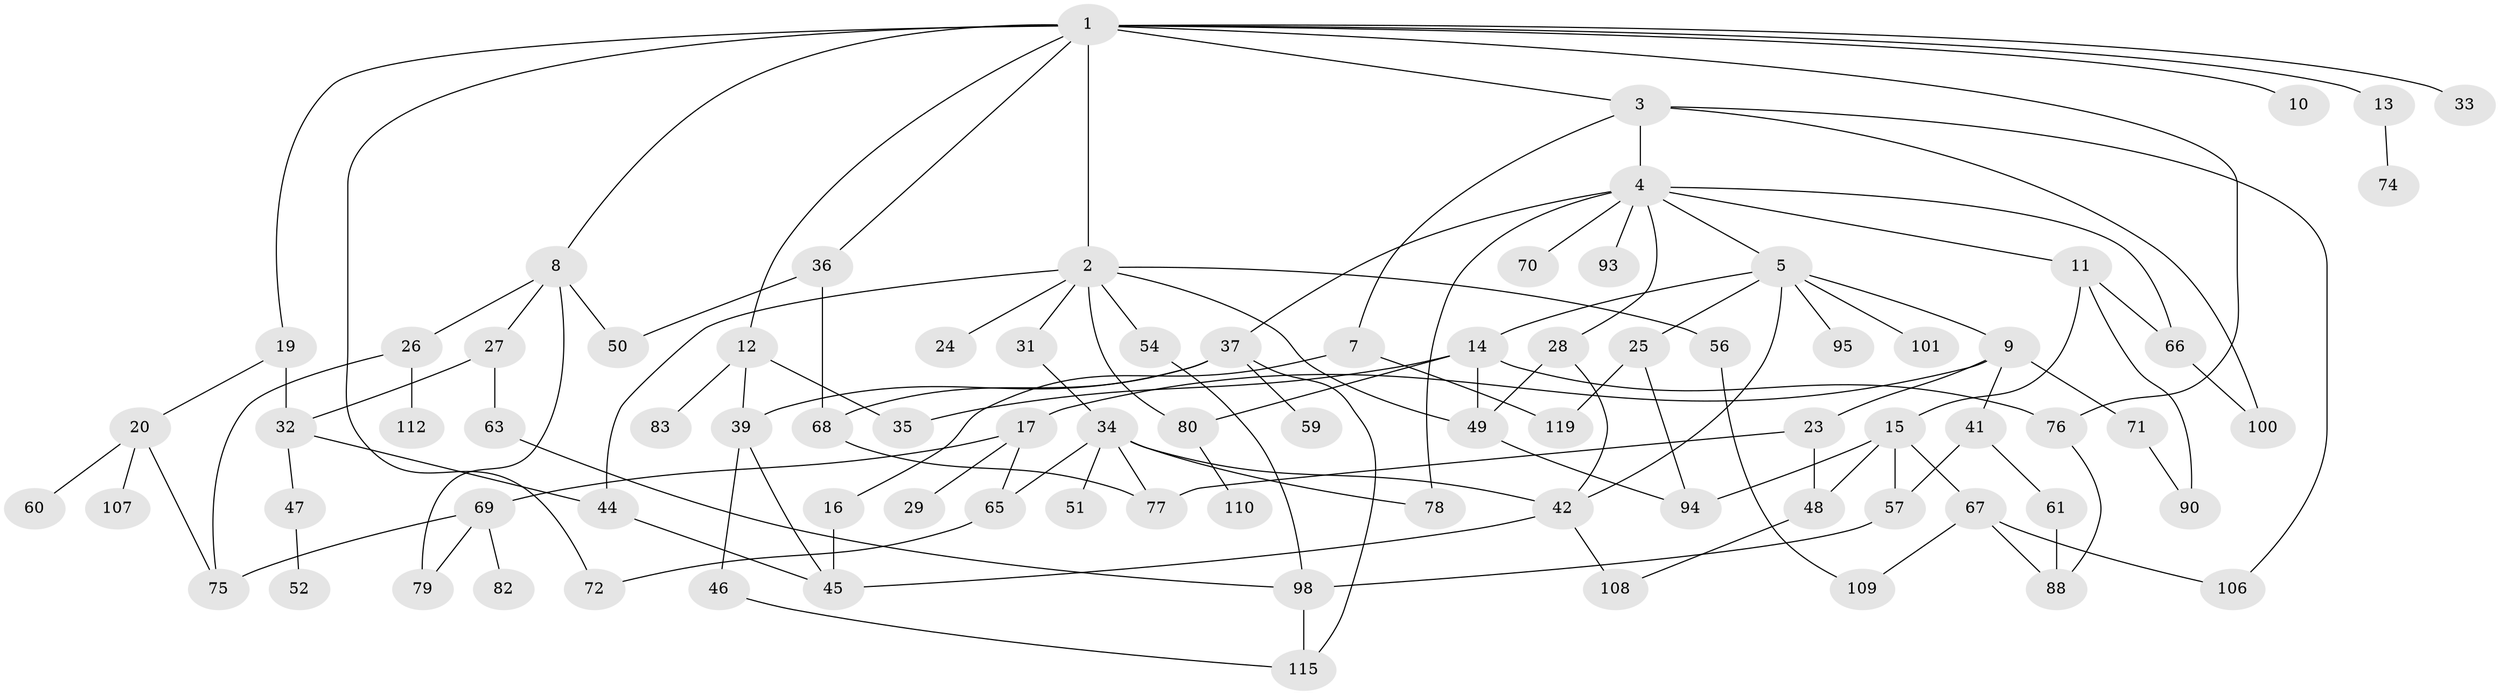 // original degree distribution, {7: 0.03333333333333333, 4: 0.11666666666666667, 6: 0.03333333333333333, 3: 0.25833333333333336, 5: 0.025, 1: 0.18333333333333332, 2: 0.35}
// Generated by graph-tools (version 1.1) at 2025/10/02/27/25 16:10:53]
// undirected, 84 vertices, 123 edges
graph export_dot {
graph [start="1"]
  node [color=gray90,style=filled];
  1 [super="+6"];
  2 [super="+38"];
  3 [super="+53"];
  4 [super="+30"];
  5;
  7;
  8 [super="+22"];
  9 [super="+21"];
  10;
  11 [super="+118"];
  12 [super="+18"];
  13;
  14 [super="+102"];
  15 [super="+40"];
  16;
  17;
  19;
  20 [super="+96"];
  23;
  24;
  25 [super="+64"];
  26;
  27;
  28 [super="+117"];
  29;
  31;
  32;
  33;
  34;
  35;
  36 [super="+43"];
  37 [super="+81"];
  39 [super="+92"];
  41 [super="+62"];
  42 [super="+103"];
  44 [super="+111"];
  45;
  46;
  47;
  48 [super="+86"];
  49 [super="+58"];
  50 [super="+55"];
  51;
  52;
  54;
  56;
  57;
  59 [super="+91"];
  60;
  61;
  63;
  65;
  66 [super="+99"];
  67 [super="+104"];
  68 [super="+85"];
  69 [super="+73"];
  70;
  71 [super="+87"];
  72;
  74 [super="+120"];
  75;
  76;
  77 [super="+84"];
  78;
  79;
  80 [super="+89"];
  82;
  83;
  88 [super="+97"];
  90;
  93;
  94 [super="+114"];
  95;
  98 [super="+113"];
  100 [super="+116"];
  101 [super="+105"];
  106;
  107;
  108;
  109;
  110;
  112;
  115;
  119;
  1 -- 2;
  1 -- 3;
  1 -- 10;
  1 -- 36;
  1 -- 76;
  1 -- 72;
  1 -- 33;
  1 -- 19;
  1 -- 8;
  1 -- 12;
  1 -- 13;
  2 -- 24;
  2 -- 31;
  2 -- 54;
  2 -- 56;
  2 -- 80;
  2 -- 44;
  2 -- 49;
  3 -- 4;
  3 -- 7;
  3 -- 106;
  3 -- 100;
  4 -- 5;
  4 -- 11;
  4 -- 28;
  4 -- 37;
  4 -- 78;
  4 -- 66;
  4 -- 93;
  4 -- 70;
  5 -- 9;
  5 -- 14;
  5 -- 25;
  5 -- 95;
  5 -- 101;
  5 -- 42;
  7 -- 16;
  7 -- 119;
  8 -- 27;
  8 -- 79;
  8 -- 26;
  8 -- 50;
  9 -- 17;
  9 -- 23;
  9 -- 71;
  9 -- 41;
  11 -- 15;
  11 -- 66;
  11 -- 90;
  12 -- 83;
  12 -- 39;
  12 -- 35;
  13 -- 74 [weight=2];
  14 -- 35;
  14 -- 76;
  14 -- 80;
  14 -- 49;
  15 -- 57;
  15 -- 67;
  15 -- 48;
  15 -- 94;
  16 -- 45;
  17 -- 29;
  17 -- 65;
  17 -- 69;
  19 -- 20;
  19 -- 32;
  20 -- 60;
  20 -- 75;
  20 -- 107;
  23 -- 77;
  23 -- 48;
  25 -- 94;
  25 -- 119;
  26 -- 75;
  26 -- 112;
  27 -- 32;
  27 -- 63;
  28 -- 49;
  28 -- 42;
  31 -- 34;
  32 -- 44;
  32 -- 47;
  34 -- 42;
  34 -- 51;
  34 -- 65;
  34 -- 78;
  34 -- 77;
  36 -- 50;
  36 -- 68;
  37 -- 39;
  37 -- 59;
  37 -- 115;
  37 -- 68;
  39 -- 46;
  39 -- 45;
  41 -- 61;
  41 -- 57;
  42 -- 108;
  42 -- 45 [weight=2];
  44 -- 45;
  46 -- 115;
  47 -- 52;
  48 -- 108;
  49 -- 94;
  54 -- 98;
  56 -- 109;
  57 -- 98;
  61 -- 88;
  63 -- 98;
  65 -- 72;
  66 -- 100;
  67 -- 109;
  67 -- 106;
  67 -- 88;
  68 -- 77;
  69 -- 82;
  69 -- 75;
  69 -- 79;
  71 -- 90;
  76 -- 88;
  80 -- 110;
  98 -- 115;
}
